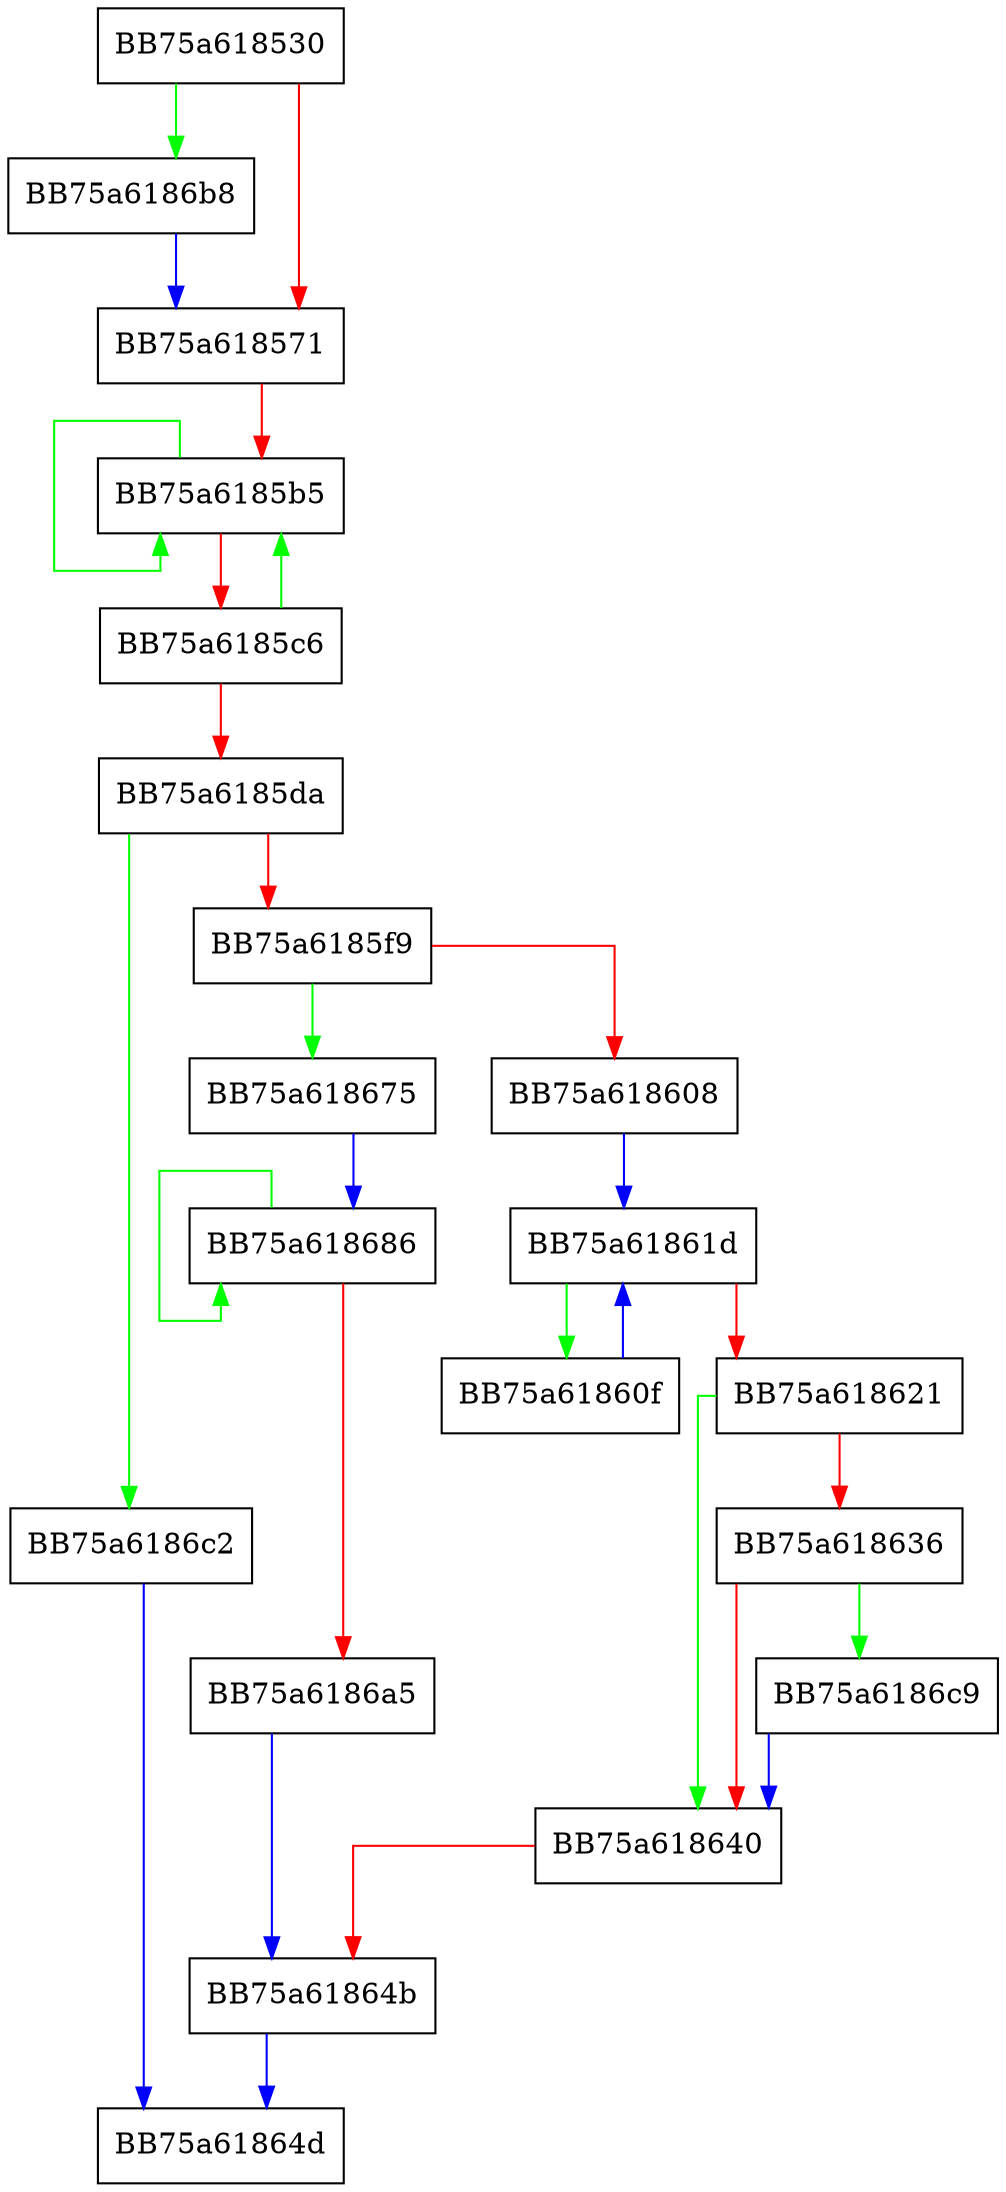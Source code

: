 digraph decodeSymbol2 {
  node [shape="box"];
  graph [splines=ortho];
  BB75a618530 -> BB75a6186b8 [color="green"];
  BB75a618530 -> BB75a618571 [color="red"];
  BB75a618571 -> BB75a6185b5 [color="red"];
  BB75a6185b5 -> BB75a6185b5 [color="green"];
  BB75a6185b5 -> BB75a6185c6 [color="red"];
  BB75a6185c6 -> BB75a6185b5 [color="green"];
  BB75a6185c6 -> BB75a6185da [color="red"];
  BB75a6185da -> BB75a6186c2 [color="green"];
  BB75a6185da -> BB75a6185f9 [color="red"];
  BB75a6185f9 -> BB75a618675 [color="green"];
  BB75a6185f9 -> BB75a618608 [color="red"];
  BB75a618608 -> BB75a61861d [color="blue"];
  BB75a61860f -> BB75a61861d [color="blue"];
  BB75a61861d -> BB75a61860f [color="green"];
  BB75a61861d -> BB75a618621 [color="red"];
  BB75a618621 -> BB75a618640 [color="green"];
  BB75a618621 -> BB75a618636 [color="red"];
  BB75a618636 -> BB75a6186c9 [color="green"];
  BB75a618636 -> BB75a618640 [color="red"];
  BB75a618640 -> BB75a61864b [color="red"];
  BB75a61864b -> BB75a61864d [color="blue"];
  BB75a618675 -> BB75a618686 [color="blue"];
  BB75a618686 -> BB75a618686 [color="green"];
  BB75a618686 -> BB75a6186a5 [color="red"];
  BB75a6186a5 -> BB75a61864b [color="blue"];
  BB75a6186b8 -> BB75a618571 [color="blue"];
  BB75a6186c2 -> BB75a61864d [color="blue"];
  BB75a6186c9 -> BB75a618640 [color="blue"];
}